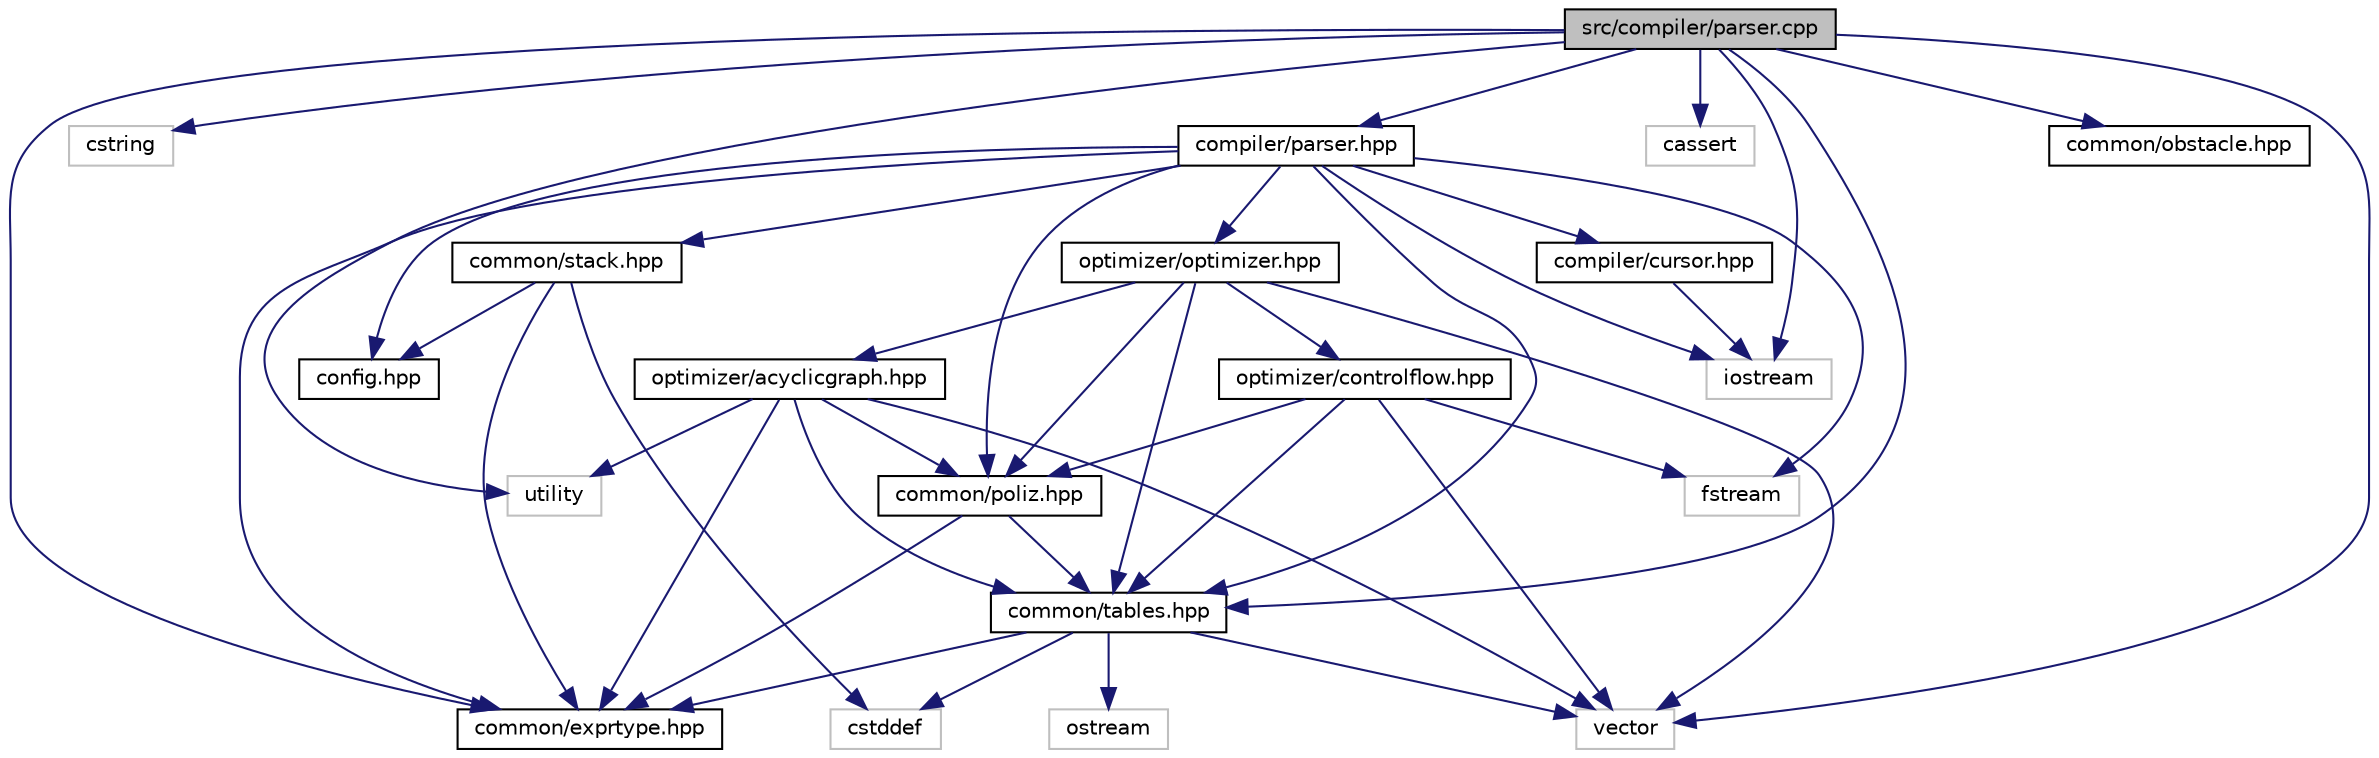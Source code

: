 digraph "src/compiler/parser.cpp"
{
 // INTERACTIVE_SVG=YES
 // LATEX_PDF_SIZE
  edge [fontname="Helvetica",fontsize="10",labelfontname="Helvetica",labelfontsize="10"];
  node [fontname="Helvetica",fontsize="10",shape=record];
  Node1 [label="src/compiler/parser.cpp",height=0.2,width=0.4,color="black", fillcolor="grey75", style="filled", fontcolor="black",tooltip=" "];
  Node1 -> Node2 [color="midnightblue",fontsize="10",style="solid"];
  Node2 [label="iostream",height=0.2,width=0.4,color="grey75", fillcolor="white", style="filled",tooltip=" "];
  Node1 -> Node3 [color="midnightblue",fontsize="10",style="solid"];
  Node3 [label="cstring",height=0.2,width=0.4,color="grey75", fillcolor="white", style="filled",tooltip=" "];
  Node1 -> Node4 [color="midnightblue",fontsize="10",style="solid"];
  Node4 [label="utility",height=0.2,width=0.4,color="grey75", fillcolor="white", style="filled",tooltip=" "];
  Node1 -> Node5 [color="midnightblue",fontsize="10",style="solid"];
  Node5 [label="vector",height=0.2,width=0.4,color="grey75", fillcolor="white", style="filled",tooltip=" "];
  Node1 -> Node6 [color="midnightblue",fontsize="10",style="solid"];
  Node6 [label="cassert",height=0.2,width=0.4,color="grey75", fillcolor="white", style="filled",tooltip=" "];
  Node1 -> Node7 [color="midnightblue",fontsize="10",style="solid"];
  Node7 [label="common/exprtype.hpp",height=0.2,width=0.4,color="black", fillcolor="white", style="filled",URL="$exprtype_8hpp.html",tooltip=" "];
  Node1 -> Node8 [color="midnightblue",fontsize="10",style="solid"];
  Node8 [label="common/tables.hpp",height=0.2,width=0.4,color="black", fillcolor="white", style="filled",URL="$tables_8hpp.html",tooltip=" "];
  Node8 -> Node9 [color="midnightblue",fontsize="10",style="solid"];
  Node9 [label="cstddef",height=0.2,width=0.4,color="grey75", fillcolor="white", style="filled",tooltip=" "];
  Node8 -> Node10 [color="midnightblue",fontsize="10",style="solid"];
  Node10 [label="ostream",height=0.2,width=0.4,color="grey75", fillcolor="white", style="filled",tooltip=" "];
  Node8 -> Node5 [color="midnightblue",fontsize="10",style="solid"];
  Node8 -> Node7 [color="midnightblue",fontsize="10",style="solid"];
  Node1 -> Node11 [color="midnightblue",fontsize="10",style="solid"];
  Node11 [label="common/obstacle.hpp",height=0.2,width=0.4,color="black", fillcolor="white", style="filled",URL="$obstacle_8hpp.html",tooltip=" "];
  Node1 -> Node12 [color="midnightblue",fontsize="10",style="solid"];
  Node12 [label="compiler/parser.hpp",height=0.2,width=0.4,color="black", fillcolor="white", style="filled",URL="$parser_8hpp.html",tooltip=" "];
  Node12 -> Node2 [color="midnightblue",fontsize="10",style="solid"];
  Node12 -> Node13 [color="midnightblue",fontsize="10",style="solid"];
  Node13 [label="fstream",height=0.2,width=0.4,color="grey75", fillcolor="white", style="filled",tooltip=" "];
  Node12 -> Node14 [color="midnightblue",fontsize="10",style="solid"];
  Node14 [label="config.hpp",height=0.2,width=0.4,color="black", fillcolor="white", style="filled",URL="$config_8hpp.html",tooltip=" "];
  Node12 -> Node7 [color="midnightblue",fontsize="10",style="solid"];
  Node12 -> Node8 [color="midnightblue",fontsize="10",style="solid"];
  Node12 -> Node15 [color="midnightblue",fontsize="10",style="solid"];
  Node15 [label="common/poliz.hpp",height=0.2,width=0.4,color="black", fillcolor="white", style="filled",URL="$poliz_8hpp.html",tooltip=" "];
  Node15 -> Node8 [color="midnightblue",fontsize="10",style="solid"];
  Node15 -> Node7 [color="midnightblue",fontsize="10",style="solid"];
  Node12 -> Node16 [color="midnightblue",fontsize="10",style="solid"];
  Node16 [label="common/stack.hpp",height=0.2,width=0.4,color="black", fillcolor="white", style="filled",URL="$stack_8hpp.html",tooltip=" "];
  Node16 -> Node9 [color="midnightblue",fontsize="10",style="solid"];
  Node16 -> Node14 [color="midnightblue",fontsize="10",style="solid"];
  Node16 -> Node7 [color="midnightblue",fontsize="10",style="solid"];
  Node12 -> Node17 [color="midnightblue",fontsize="10",style="solid"];
  Node17 [label="compiler/cursor.hpp",height=0.2,width=0.4,color="black", fillcolor="white", style="filled",URL="$cursor_8hpp.html",tooltip=" "];
  Node17 -> Node2 [color="midnightblue",fontsize="10",style="solid"];
  Node12 -> Node18 [color="midnightblue",fontsize="10",style="solid"];
  Node18 [label="optimizer/optimizer.hpp",height=0.2,width=0.4,color="black", fillcolor="white", style="filled",URL="$optimizer_8hpp.html",tooltip=" "];
  Node18 -> Node5 [color="midnightblue",fontsize="10",style="solid"];
  Node18 -> Node8 [color="midnightblue",fontsize="10",style="solid"];
  Node18 -> Node15 [color="midnightblue",fontsize="10",style="solid"];
  Node18 -> Node19 [color="midnightblue",fontsize="10",style="solid"];
  Node19 [label="optimizer/controlflow.hpp",height=0.2,width=0.4,color="black", fillcolor="white", style="filled",URL="$controlflow_8hpp.html",tooltip=" "];
  Node19 -> Node5 [color="midnightblue",fontsize="10",style="solid"];
  Node19 -> Node13 [color="midnightblue",fontsize="10",style="solid"];
  Node19 -> Node8 [color="midnightblue",fontsize="10",style="solid"];
  Node19 -> Node15 [color="midnightblue",fontsize="10",style="solid"];
  Node18 -> Node20 [color="midnightblue",fontsize="10",style="solid"];
  Node20 [label="optimizer/acyclicgraph.hpp",height=0.2,width=0.4,color="black", fillcolor="white", style="filled",URL="$acyclicgraph_8hpp.html",tooltip=" "];
  Node20 -> Node5 [color="midnightblue",fontsize="10",style="solid"];
  Node20 -> Node4 [color="midnightblue",fontsize="10",style="solid"];
  Node20 -> Node7 [color="midnightblue",fontsize="10",style="solid"];
  Node20 -> Node8 [color="midnightblue",fontsize="10",style="solid"];
  Node20 -> Node15 [color="midnightblue",fontsize="10",style="solid"];
}
